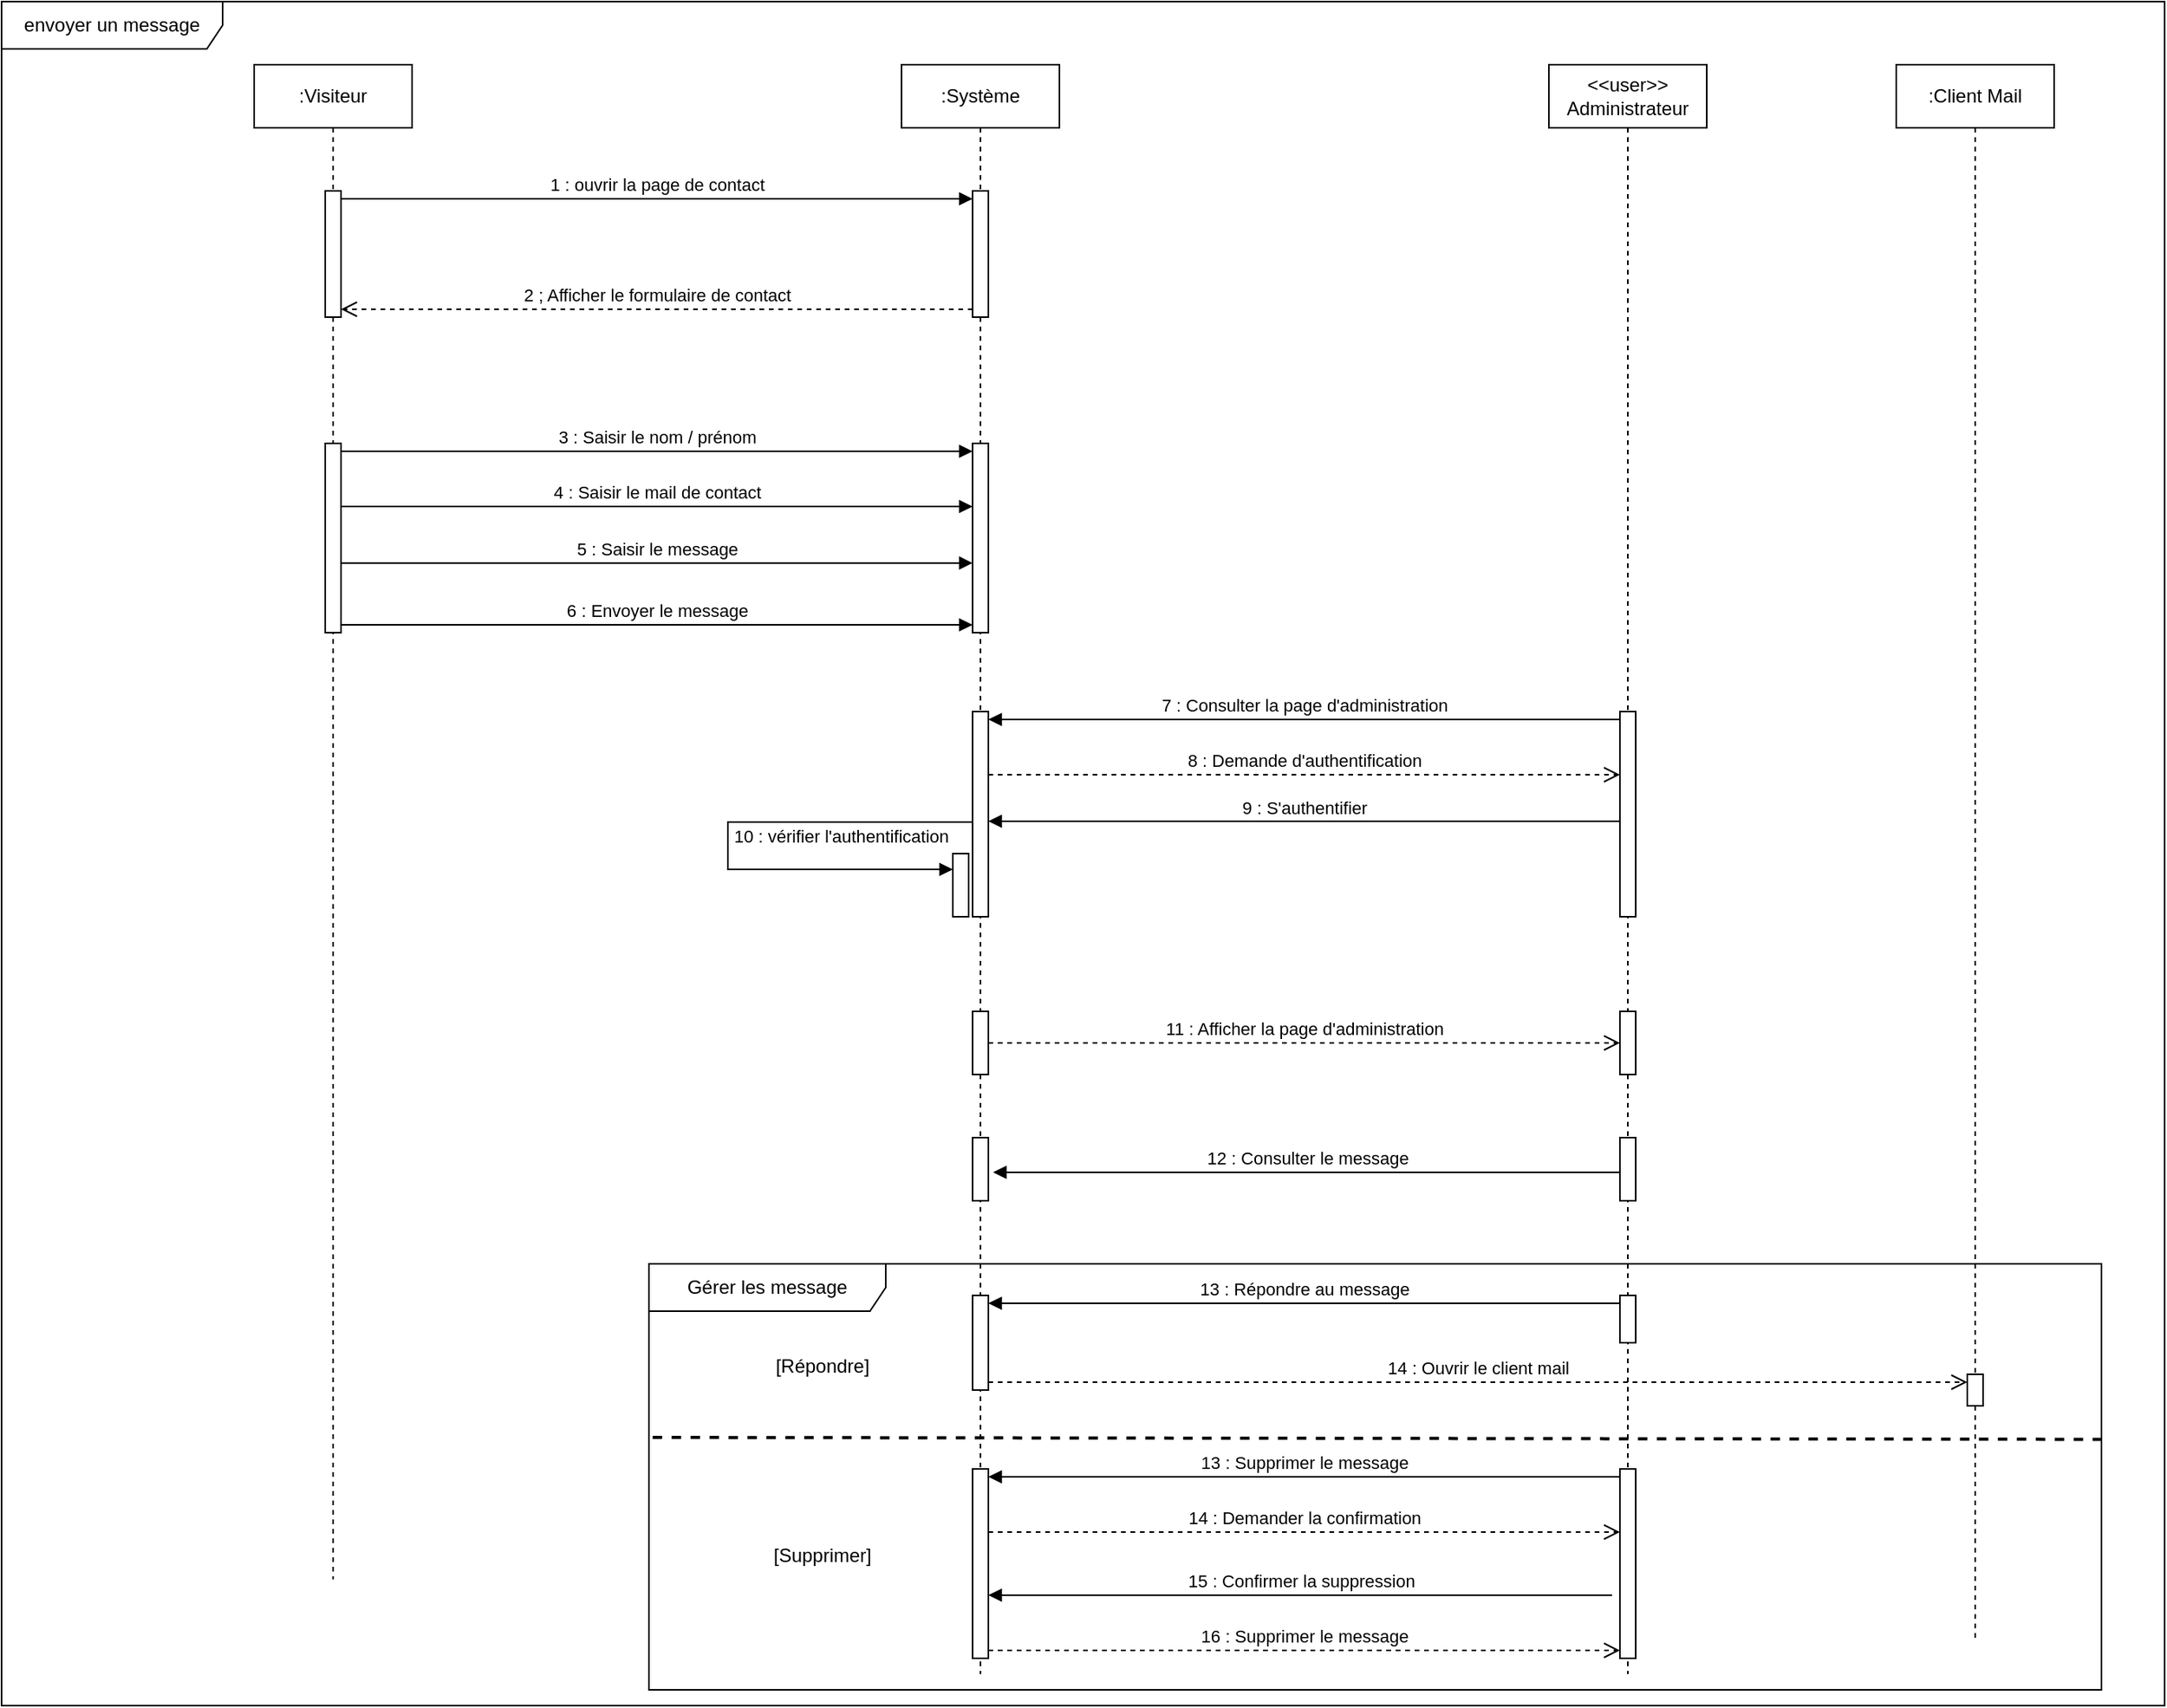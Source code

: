 <mxfile version="24.0.5" type="device" pages="3">
  <diagram name="Envoyer_un_message" id="Q7V5PPGV4zubUfvQQvJD">
    <mxGraphModel dx="1434" dy="754" grid="1" gridSize="10" guides="1" tooltips="1" connect="1" arrows="1" fold="1" page="1" pageScale="1" pageWidth="1654" pageHeight="1169" math="0" shadow="0">
      <root>
        <mxCell id="0" />
        <mxCell id="1" parent="0" />
        <mxCell id="bcNW7r9IKAMs1ADnbkxP-1" value="envoyer un message" style="shape=umlFrame;whiteSpace=wrap;html=1;pointerEvents=0;width=140;height=30;" vertex="1" parent="1">
          <mxGeometry x="40" y="40" width="1370" height="1080" as="geometry" />
        </mxCell>
        <mxCell id="GirlxjAbYeTFYGx8r_fL-1" value=":Visiteur" style="shape=umlLifeline;perimeter=lifelinePerimeter;whiteSpace=wrap;html=1;container=1;dropTarget=0;collapsible=0;recursiveResize=0;outlineConnect=0;portConstraint=eastwest;newEdgeStyle={&quot;curved&quot;:0,&quot;rounded&quot;:0};" vertex="1" parent="1">
          <mxGeometry x="200" y="80" width="100" height="960" as="geometry" />
        </mxCell>
        <mxCell id="bHhbnyo2PgUQsohjUs_U-1" value="" style="html=1;points=[[0,0,0,0,5],[0,1,0,0,-5],[1,0,0,0,5],[1,1,0,0,-5]];perimeter=orthogonalPerimeter;outlineConnect=0;targetShapes=umlLifeline;portConstraint=eastwest;newEdgeStyle={&quot;curved&quot;:0,&quot;rounded&quot;:0};" vertex="1" parent="GirlxjAbYeTFYGx8r_fL-1">
          <mxGeometry x="45" y="80" width="10" height="80" as="geometry" />
        </mxCell>
        <mxCell id="bHhbnyo2PgUQsohjUs_U-7" value="" style="html=1;points=[[0,0,0,0,5],[0,1,0,0,-5],[1,0,0,0,5],[1,1,0,0,-5]];perimeter=orthogonalPerimeter;outlineConnect=0;targetShapes=umlLifeline;portConstraint=eastwest;newEdgeStyle={&quot;curved&quot;:0,&quot;rounded&quot;:0};" vertex="1" parent="GirlxjAbYeTFYGx8r_fL-1">
          <mxGeometry x="45" y="240" width="10" height="120" as="geometry" />
        </mxCell>
        <mxCell id="GirlxjAbYeTFYGx8r_fL-2" value=":Système" style="shape=umlLifeline;perimeter=lifelinePerimeter;whiteSpace=wrap;html=1;container=1;dropTarget=0;collapsible=0;recursiveResize=0;outlineConnect=0;portConstraint=eastwest;newEdgeStyle={&quot;curved&quot;:0,&quot;rounded&quot;:0};" vertex="1" parent="1">
          <mxGeometry x="610" y="80" width="100" height="1020" as="geometry" />
        </mxCell>
        <mxCell id="bHhbnyo2PgUQsohjUs_U-2" value="" style="html=1;points=[[0,0,0,0,5],[0,1,0,0,-5],[1,0,0,0,5],[1,1,0,0,-5]];perimeter=orthogonalPerimeter;outlineConnect=0;targetShapes=umlLifeline;portConstraint=eastwest;newEdgeStyle={&quot;curved&quot;:0,&quot;rounded&quot;:0};" vertex="1" parent="GirlxjAbYeTFYGx8r_fL-2">
          <mxGeometry x="45" y="80" width="10" height="80" as="geometry" />
        </mxCell>
        <mxCell id="bHhbnyo2PgUQsohjUs_U-8" value="" style="html=1;points=[[0,0,0,0,5],[0,1,0,0,-5],[1,0,0,0,5],[1,1,0,0,-5]];perimeter=orthogonalPerimeter;outlineConnect=0;targetShapes=umlLifeline;portConstraint=eastwest;newEdgeStyle={&quot;curved&quot;:0,&quot;rounded&quot;:0};" vertex="1" parent="GirlxjAbYeTFYGx8r_fL-2">
          <mxGeometry x="45" y="240" width="10" height="120" as="geometry" />
        </mxCell>
        <mxCell id="bHhbnyo2PgUQsohjUs_U-13" value="" style="html=1;points=[[0,0,0,0,5],[0,1,0,0,-5],[1,0,0,0,5],[1,1,0,0,-5]];perimeter=orthogonalPerimeter;outlineConnect=0;targetShapes=umlLifeline;portConstraint=eastwest;newEdgeStyle={&quot;curved&quot;:0,&quot;rounded&quot;:0};" vertex="1" parent="GirlxjAbYeTFYGx8r_fL-2">
          <mxGeometry x="45" y="410" width="10" height="130" as="geometry" />
        </mxCell>
        <mxCell id="bHhbnyo2PgUQsohjUs_U-20" value="" style="html=1;points=[[0,0,0,0,5],[0,1,0,0,-5],[1,0,0,0,5],[1,1,0,0,-5]];perimeter=orthogonalPerimeter;outlineConnect=0;targetShapes=umlLifeline;portConstraint=eastwest;newEdgeStyle={&quot;curved&quot;:0,&quot;rounded&quot;:0};" vertex="1" parent="GirlxjAbYeTFYGx8r_fL-2">
          <mxGeometry x="32.5" y="500" width="10" height="40" as="geometry" />
        </mxCell>
        <mxCell id="bHhbnyo2PgUQsohjUs_U-21" value="10 : vérifier l&#39;authentification" style="html=1;align=left;spacingLeft=2;endArrow=block;rounded=0;edgeStyle=orthogonalEdgeStyle;curved=0;rounded=0;" edge="1" target="bHhbnyo2PgUQsohjUs_U-20" parent="GirlxjAbYeTFYGx8r_fL-2" source="bHhbnyo2PgUQsohjUs_U-13">
          <mxGeometry relative="1" as="geometry">
            <mxPoint x="37.5" y="480" as="sourcePoint" />
            <Array as="points">
              <mxPoint x="-110" y="480" />
              <mxPoint x="-110" y="510" />
            </Array>
          </mxGeometry>
        </mxCell>
        <mxCell id="bHhbnyo2PgUQsohjUs_U-22" value="" style="html=1;points=[[0,0,0,0,5],[0,1,0,0,-5],[1,0,0,0,5],[1,1,0,0,-5]];perimeter=orthogonalPerimeter;outlineConnect=0;targetShapes=umlLifeline;portConstraint=eastwest;newEdgeStyle={&quot;curved&quot;:0,&quot;rounded&quot;:0};" vertex="1" parent="GirlxjAbYeTFYGx8r_fL-2">
          <mxGeometry x="45" y="600" width="10" height="40" as="geometry" />
        </mxCell>
        <mxCell id="bHhbnyo2PgUQsohjUs_U-32" value="" style="html=1;points=[[0,0,0,0,5],[0,1,0,0,-5],[1,0,0,0,5],[1,1,0,0,-5]];perimeter=orthogonalPerimeter;outlineConnect=0;targetShapes=umlLifeline;portConstraint=eastwest;newEdgeStyle={&quot;curved&quot;:0,&quot;rounded&quot;:0};" vertex="1" parent="GirlxjAbYeTFYGx8r_fL-2">
          <mxGeometry x="45" y="680" width="10" height="40" as="geometry" />
        </mxCell>
        <mxCell id="GirlxjAbYeTFYGx8r_fL-3" value="&amp;lt;&amp;lt;user&amp;gt;&amp;gt;&lt;br&gt;Administrateur" style="shape=umlLifeline;perimeter=lifelinePerimeter;whiteSpace=wrap;html=1;container=1;dropTarget=0;collapsible=0;recursiveResize=0;outlineConnect=0;portConstraint=eastwest;newEdgeStyle={&quot;curved&quot;:0,&quot;rounded&quot;:0};" vertex="1" parent="1">
          <mxGeometry x="1020" y="80" width="100" height="1020" as="geometry" />
        </mxCell>
        <mxCell id="bHhbnyo2PgUQsohjUs_U-14" value="" style="html=1;points=[[0,0,0,0,5],[0,1,0,0,-5],[1,0,0,0,5],[1,1,0,0,-5]];perimeter=orthogonalPerimeter;outlineConnect=0;targetShapes=umlLifeline;portConstraint=eastwest;newEdgeStyle={&quot;curved&quot;:0,&quot;rounded&quot;:0};" vertex="1" parent="GirlxjAbYeTFYGx8r_fL-3">
          <mxGeometry x="45" y="410" width="10" height="130" as="geometry" />
        </mxCell>
        <mxCell id="bHhbnyo2PgUQsohjUs_U-30" value="" style="html=1;points=[[0,0,0,0,5],[0,1,0,0,-5],[1,0,0,0,5],[1,1,0,0,-5]];perimeter=orthogonalPerimeter;outlineConnect=0;targetShapes=umlLifeline;portConstraint=eastwest;newEdgeStyle={&quot;curved&quot;:0,&quot;rounded&quot;:0};" vertex="1" parent="GirlxjAbYeTFYGx8r_fL-3">
          <mxGeometry x="45" y="600" width="10" height="40" as="geometry" />
        </mxCell>
        <mxCell id="bHhbnyo2PgUQsohjUs_U-33" value="" style="html=1;points=[[0,0,0,0,5],[0,1,0,0,-5],[1,0,0,0,5],[1,1,0,0,-5]];perimeter=orthogonalPerimeter;outlineConnect=0;targetShapes=umlLifeline;portConstraint=eastwest;newEdgeStyle={&quot;curved&quot;:0,&quot;rounded&quot;:0};" vertex="1" parent="GirlxjAbYeTFYGx8r_fL-3">
          <mxGeometry x="45" y="680" width="10" height="40" as="geometry" />
        </mxCell>
        <mxCell id="bHhbnyo2PgUQsohjUs_U-3" value="1 : ouvrir la page de contact" style="html=1;verticalAlign=bottom;endArrow=block;curved=0;rounded=0;entryX=0;entryY=0;entryDx=0;entryDy=5;exitX=1;exitY=0;exitDx=0;exitDy=5;exitPerimeter=0;" edge="1" target="bHhbnyo2PgUQsohjUs_U-2" parent="1" source="bHhbnyo2PgUQsohjUs_U-1">
          <mxGeometry relative="1" as="geometry">
            <mxPoint x="585" y="165" as="sourcePoint" />
          </mxGeometry>
        </mxCell>
        <mxCell id="bHhbnyo2PgUQsohjUs_U-4" value="2 ; Afficher le formulaire de contact" style="html=1;verticalAlign=bottom;endArrow=open;dashed=1;endSize=8;curved=0;rounded=0;exitX=0;exitY=1;exitDx=0;exitDy=-5;entryX=1;entryY=1;entryDx=0;entryDy=-5;entryPerimeter=0;" edge="1" source="bHhbnyo2PgUQsohjUs_U-2" parent="1" target="bHhbnyo2PgUQsohjUs_U-1">
          <mxGeometry relative="1" as="geometry">
            <mxPoint x="250" y="235" as="targetPoint" />
          </mxGeometry>
        </mxCell>
        <mxCell id="bHhbnyo2PgUQsohjUs_U-9" value="3 : Saisir le nom / prénom" style="html=1;verticalAlign=bottom;endArrow=block;curved=0;rounded=0;entryX=0;entryY=0;entryDx=0;entryDy=5;entryPerimeter=0;exitX=1;exitY=0;exitDx=0;exitDy=5;exitPerimeter=0;" edge="1" parent="1" source="bHhbnyo2PgUQsohjUs_U-7" target="bHhbnyo2PgUQsohjUs_U-8">
          <mxGeometry width="80" relative="1" as="geometry">
            <mxPoint x="370" y="350" as="sourcePoint" />
            <mxPoint x="450" y="350" as="targetPoint" />
          </mxGeometry>
        </mxCell>
        <mxCell id="bHhbnyo2PgUQsohjUs_U-10" value="4 : Saisir le mail de contact" style="html=1;verticalAlign=bottom;endArrow=block;curved=0;rounded=0;entryX=0;entryY=1;entryDx=0;entryDy=-5;entryPerimeter=0;" edge="1" parent="1" source="bHhbnyo2PgUQsohjUs_U-7">
          <mxGeometry width="80" relative="1" as="geometry">
            <mxPoint x="260" y="360" as="sourcePoint" />
            <mxPoint x="655" y="360" as="targetPoint" />
          </mxGeometry>
        </mxCell>
        <mxCell id="bHhbnyo2PgUQsohjUs_U-11" value="5 : Saisir le message" style="html=1;verticalAlign=bottom;endArrow=block;curved=0;rounded=0;exitX=0.55;exitY=0.329;exitDx=0;exitDy=0;exitPerimeter=0;" edge="1" parent="1" source="GirlxjAbYeTFYGx8r_fL-1" target="bHhbnyo2PgUQsohjUs_U-8">
          <mxGeometry width="80" relative="1" as="geometry">
            <mxPoint x="310" y="410" as="sourcePoint" />
            <mxPoint x="650" y="396" as="targetPoint" />
          </mxGeometry>
        </mxCell>
        <mxCell id="bHhbnyo2PgUQsohjUs_U-12" value="6 : Envoyer le message" style="html=1;verticalAlign=bottom;endArrow=block;curved=0;rounded=0;entryX=0;entryY=1;entryDx=0;entryDy=-5;entryPerimeter=0;exitX=1;exitY=1;exitDx=0;exitDy=-5;exitPerimeter=0;" edge="1" parent="1" source="bHhbnyo2PgUQsohjUs_U-7" target="bHhbnyo2PgUQsohjUs_U-8">
          <mxGeometry width="80" relative="1" as="geometry">
            <mxPoint x="260" y="435" as="sourcePoint" />
            <mxPoint x="430" y="440" as="targetPoint" />
          </mxGeometry>
        </mxCell>
        <mxCell id="bHhbnyo2PgUQsohjUs_U-15" value="7 : Consulter la page d&#39;administration" style="html=1;verticalAlign=bottom;endArrow=block;curved=0;rounded=0;exitX=0;exitY=0;exitDx=0;exitDy=5;exitPerimeter=0;entryX=1;entryY=0;entryDx=0;entryDy=5;entryPerimeter=0;" edge="1" parent="1" source="bHhbnyo2PgUQsohjUs_U-14" target="bHhbnyo2PgUQsohjUs_U-13">
          <mxGeometry width="80" relative="1" as="geometry">
            <mxPoint x="690" y="420" as="sourcePoint" />
            <mxPoint x="770" y="420" as="targetPoint" />
          </mxGeometry>
        </mxCell>
        <mxCell id="bHhbnyo2PgUQsohjUs_U-17" value="8 : Demande d&#39;authentification" style="html=1;verticalAlign=bottom;endArrow=open;dashed=1;endSize=8;curved=0;rounded=0;exitX=1;exitY=1;exitDx=0;exitDy=-5;exitPerimeter=0;" edge="1" parent="1">
          <mxGeometry relative="1" as="geometry">
            <mxPoint x="665" y="530" as="sourcePoint" />
            <mxPoint x="1065" y="530" as="targetPoint" />
          </mxGeometry>
        </mxCell>
        <mxCell id="bHhbnyo2PgUQsohjUs_U-19" value="9 : S&#39;authentifier" style="html=1;verticalAlign=bottom;endArrow=block;curved=0;rounded=0;exitX=0;exitY=1;exitDx=0;exitDy=-5;exitPerimeter=0;entryX=1;entryY=1;entryDx=0;entryDy=-5;entryPerimeter=0;" edge="1" parent="1">
          <mxGeometry width="80" relative="1" as="geometry">
            <mxPoint x="1065" y="559.5" as="sourcePoint" />
            <mxPoint x="665" y="559.5" as="targetPoint" />
            <Array as="points">
              <mxPoint x="950" y="559.5" />
            </Array>
          </mxGeometry>
        </mxCell>
        <mxCell id="bHhbnyo2PgUQsohjUs_U-31" value="11 : Afficher la page d&#39;administration " style="html=1;verticalAlign=bottom;endArrow=open;dashed=1;endSize=8;curved=0;rounded=0;" edge="1" parent="1" source="bHhbnyo2PgUQsohjUs_U-22" target="bHhbnyo2PgUQsohjUs_U-30">
          <mxGeometry relative="1" as="geometry">
            <mxPoint x="670" y="700" as="sourcePoint" />
            <mxPoint x="939.5" y="700" as="targetPoint" />
          </mxGeometry>
        </mxCell>
        <mxCell id="bHhbnyo2PgUQsohjUs_U-35" value="12 : Consulter le message" style="html=1;verticalAlign=bottom;endArrow=block;curved=0;rounded=0;entryX=1.3;entryY=0.55;entryDx=0;entryDy=0;entryPerimeter=0;" edge="1" parent="1" source="bHhbnyo2PgUQsohjUs_U-33" target="bHhbnyo2PgUQsohjUs_U-32">
          <mxGeometry width="80" relative="1" as="geometry">
            <mxPoint x="1075.5" y="780" as="sourcePoint" />
            <mxPoint x="670" y="780" as="targetPoint" />
          </mxGeometry>
        </mxCell>
        <mxCell id="bHhbnyo2PgUQsohjUs_U-39" value="Gérer les message" style="shape=umlFrame;whiteSpace=wrap;html=1;pointerEvents=0;width=150;height=30;" vertex="1" parent="1">
          <mxGeometry x="450" y="840" width="920" height="270" as="geometry" />
        </mxCell>
        <mxCell id="bHhbnyo2PgUQsohjUs_U-40" value="" style="endArrow=none;dashed=1;html=1;rounded=0;entryX=1.001;entryY=0.412;entryDx=0;entryDy=0;entryPerimeter=0;exitX=0.003;exitY=0.505;exitDx=0;exitDy=0;exitPerimeter=0;strokeWidth=2;" edge="1" parent="1" target="bHhbnyo2PgUQsohjUs_U-39">
          <mxGeometry width="50" height="50" relative="1" as="geometry">
            <mxPoint x="452.37" y="950" as="sourcePoint" />
            <mxPoint x="1240" y="952" as="targetPoint" />
          </mxGeometry>
        </mxCell>
        <mxCell id="bHhbnyo2PgUQsohjUs_U-41" value="[Répondre]" style="text;html=1;align=center;verticalAlign=middle;whiteSpace=wrap;rounded=0;" vertex="1" parent="1">
          <mxGeometry x="530" y="890" width="60" height="30" as="geometry" />
        </mxCell>
        <mxCell id="bHhbnyo2PgUQsohjUs_U-42" value="[Supprimer]" style="text;html=1;align=center;verticalAlign=middle;whiteSpace=wrap;rounded=0;" vertex="1" parent="1">
          <mxGeometry x="530" y="1010" width="60" height="30" as="geometry" />
        </mxCell>
        <mxCell id="bHhbnyo2PgUQsohjUs_U-43" value="" style="html=1;points=[[0,0,0,0,5],[0,1,0,0,-5],[1,0,0,0,5],[1,1,0,0,-5]];perimeter=orthogonalPerimeter;outlineConnect=0;targetShapes=umlLifeline;portConstraint=eastwest;newEdgeStyle={&quot;curved&quot;:0,&quot;rounded&quot;:0};" vertex="1" parent="1">
          <mxGeometry x="655" y="860" width="10" height="60" as="geometry" />
        </mxCell>
        <mxCell id="bHhbnyo2PgUQsohjUs_U-44" value="" style="html=1;points=[[0,0,0,0,5],[0,1,0,0,-5],[1,0,0,0,5],[1,1,0,0,-5]];perimeter=orthogonalPerimeter;outlineConnect=0;targetShapes=umlLifeline;portConstraint=eastwest;newEdgeStyle={&quot;curved&quot;:0,&quot;rounded&quot;:0};" vertex="1" parent="1">
          <mxGeometry x="1065" y="860" width="10" height="30" as="geometry" />
        </mxCell>
        <mxCell id="bHhbnyo2PgUQsohjUs_U-45" value="13 : Répondre au message" style="html=1;verticalAlign=bottom;endArrow=block;curved=0;rounded=0;entryX=1;entryY=0;entryDx=0;entryDy=5;entryPerimeter=0;exitX=0;exitY=0;exitDx=0;exitDy=5;exitPerimeter=0;" edge="1" parent="1" source="bHhbnyo2PgUQsohjUs_U-44" target="bHhbnyo2PgUQsohjUs_U-43">
          <mxGeometry width="80" relative="1" as="geometry">
            <mxPoint x="860" y="890" as="sourcePoint" />
            <mxPoint x="940" y="890" as="targetPoint" />
          </mxGeometry>
        </mxCell>
        <mxCell id="bHhbnyo2PgUQsohjUs_U-46" value="14 : Ouvrir le client mail" style="html=1;verticalAlign=bottom;endArrow=open;dashed=1;endSize=8;curved=0;rounded=0;exitX=1;exitY=1;exitDx=0;exitDy=-5;exitPerimeter=0;entryX=0;entryY=0;entryDx=0;entryDy=5;entryPerimeter=0;" edge="1" parent="1" source="bHhbnyo2PgUQsohjUs_U-43" target="bHhbnyo2PgUQsohjUs_U-48">
          <mxGeometry relative="1" as="geometry">
            <mxPoint x="780" y="910" as="sourcePoint" />
            <mxPoint x="700" y="910" as="targetPoint" />
          </mxGeometry>
        </mxCell>
        <mxCell id="bHhbnyo2PgUQsohjUs_U-47" value=":Client Mail" style="shape=umlLifeline;perimeter=lifelinePerimeter;whiteSpace=wrap;html=1;container=1;dropTarget=0;collapsible=0;recursiveResize=0;outlineConnect=0;portConstraint=eastwest;newEdgeStyle={&quot;curved&quot;:0,&quot;rounded&quot;:0};" vertex="1" parent="1">
          <mxGeometry x="1240" y="80" width="100" height="1000" as="geometry" />
        </mxCell>
        <mxCell id="bHhbnyo2PgUQsohjUs_U-48" value="" style="html=1;points=[[0,0,0,0,5],[0,1,0,0,-5],[1,0,0,0,5],[1,1,0,0,-5]];perimeter=orthogonalPerimeter;outlineConnect=0;targetShapes=umlLifeline;portConstraint=eastwest;newEdgeStyle={&quot;curved&quot;:0,&quot;rounded&quot;:0};" vertex="1" parent="bHhbnyo2PgUQsohjUs_U-47">
          <mxGeometry x="45" y="830" width="10" height="20" as="geometry" />
        </mxCell>
        <mxCell id="bHhbnyo2PgUQsohjUs_U-49" value="" style="html=1;points=[[0,0,0,0,5],[0,1,0,0,-5],[1,0,0,0,5],[1,1,0,0,-5]];perimeter=orthogonalPerimeter;outlineConnect=0;targetShapes=umlLifeline;portConstraint=eastwest;newEdgeStyle={&quot;curved&quot;:0,&quot;rounded&quot;:0};" vertex="1" parent="1">
          <mxGeometry x="655" y="970" width="10" height="120" as="geometry" />
        </mxCell>
        <mxCell id="bHhbnyo2PgUQsohjUs_U-50" value="" style="html=1;points=[[0,0,0,0,5],[0,1,0,0,-5],[1,0,0,0,5],[1,1,0,0,-5]];perimeter=orthogonalPerimeter;outlineConnect=0;targetShapes=umlLifeline;portConstraint=eastwest;newEdgeStyle={&quot;curved&quot;:0,&quot;rounded&quot;:0};" vertex="1" parent="1">
          <mxGeometry x="1065" y="970" width="10" height="120" as="geometry" />
        </mxCell>
        <mxCell id="bHhbnyo2PgUQsohjUs_U-51" value="13 : Supprimer le message" style="html=1;verticalAlign=bottom;endArrow=block;curved=0;rounded=0;exitX=0;exitY=0;exitDx=0;exitDy=5;exitPerimeter=0;entryX=1;entryY=0;entryDx=0;entryDy=5;entryPerimeter=0;" edge="1" parent="1" source="bHhbnyo2PgUQsohjUs_U-50" target="bHhbnyo2PgUQsohjUs_U-49">
          <mxGeometry width="80" relative="1" as="geometry">
            <mxPoint x="890" y="990" as="sourcePoint" />
            <mxPoint x="970" y="990" as="targetPoint" />
          </mxGeometry>
        </mxCell>
        <mxCell id="bHhbnyo2PgUQsohjUs_U-52" value="14 : Demander la confirmation" style="html=1;verticalAlign=bottom;endArrow=open;dashed=1;endSize=8;curved=0;rounded=0;" edge="1" parent="1">
          <mxGeometry relative="1" as="geometry">
            <mxPoint x="665" y="1010" as="sourcePoint" />
            <mxPoint x="1065" y="1010" as="targetPoint" />
          </mxGeometry>
        </mxCell>
        <mxCell id="bHhbnyo2PgUQsohjUs_U-54" value="15 : Confirmer la suppression" style="html=1;verticalAlign=bottom;endArrow=block;curved=0;rounded=0;" edge="1" parent="1">
          <mxGeometry width="80" relative="1" as="geometry">
            <mxPoint x="1060" y="1050" as="sourcePoint" />
            <mxPoint x="665" y="1050" as="targetPoint" />
          </mxGeometry>
        </mxCell>
        <mxCell id="bHhbnyo2PgUQsohjUs_U-55" value="16 : Supprimer le message" style="html=1;verticalAlign=bottom;endArrow=open;dashed=1;endSize=8;curved=0;rounded=0;entryX=0;entryY=1;entryDx=0;entryDy=-5;entryPerimeter=0;exitX=1;exitY=1;exitDx=0;exitDy=-5;exitPerimeter=0;" edge="1" parent="1" source="bHhbnyo2PgUQsohjUs_U-49" target="bHhbnyo2PgUQsohjUs_U-50">
          <mxGeometry relative="1" as="geometry">
            <mxPoint x="780" y="1070" as="sourcePoint" />
            <mxPoint x="700" y="1070" as="targetPoint" />
          </mxGeometry>
        </mxCell>
      </root>
    </mxGraphModel>
  </diagram>
  <diagram id="JpGKfwRZy8KmENcqNCSP" name="Enregistrer_un_utilisateur">
    <mxGraphModel dx="1195" dy="628" grid="1" gridSize="10" guides="1" tooltips="1" connect="1" arrows="1" fold="1" page="1" pageScale="1" pageWidth="1654" pageHeight="1169" math="0" shadow="0">
      <root>
        <mxCell id="0" />
        <mxCell id="1" parent="0" />
        <mxCell id="wSkuftrIv6MiIdhFg09n-1" value="Enregistrer un utilisateur" style="shape=umlFrame;whiteSpace=wrap;html=1;pointerEvents=0;width=180;height=30;" vertex="1" parent="1">
          <mxGeometry x="40" y="40" width="1320" height="1400" as="geometry" />
        </mxCell>
        <mxCell id="NfetONeqZyoQNDuPrWpZ-2" value=":Système" style="shape=umlLifeline;perimeter=lifelinePerimeter;whiteSpace=wrap;html=1;container=1;dropTarget=0;collapsible=0;recursiveResize=0;outlineConnect=0;portConstraint=eastwest;newEdgeStyle={&quot;curved&quot;:0,&quot;rounded&quot;:0};" vertex="1" parent="1">
          <mxGeometry x="560" y="80" width="100" height="1350" as="geometry" />
        </mxCell>
        <mxCell id="LqxBuNo71LGIw8iE6HU6-2" value="" style="html=1;points=[[0,0,0,0,5],[0,1,0,0,-5],[1,0,0,0,5],[1,1,0,0,-5]];perimeter=orthogonalPerimeter;outlineConnect=0;targetShapes=umlLifeline;portConstraint=eastwest;newEdgeStyle={&quot;curved&quot;:0,&quot;rounded&quot;:0};" vertex="1" parent="NfetONeqZyoQNDuPrWpZ-2">
          <mxGeometry x="45" y="360" width="10" height="80" as="geometry" />
        </mxCell>
        <mxCell id="klGj2z-SOSi6MAVJteNE-14" value="" style="html=1;points=[[0,0,0,0,5],[0,1,0,0,-5],[1,0,0,0,5],[1,1,0,0,-5]];perimeter=orthogonalPerimeter;outlineConnect=0;targetShapes=umlLifeline;portConstraint=eastwest;newEdgeStyle={&quot;curved&quot;:0,&quot;rounded&quot;:0};" vertex="1" parent="NfetONeqZyoQNDuPrWpZ-2">
          <mxGeometry x="45" y="510" width="10" height="120" as="geometry" />
        </mxCell>
        <mxCell id="4vBWcSk-RQ1MQMRne0kU-1" value="" style="html=1;points=[[0,0,0,0,5],[0,1,0,0,-5],[1,0,0,0,5],[1,1,0,0,-5]];perimeter=orthogonalPerimeter;outlineConnect=0;targetShapes=umlLifeline;portConstraint=eastwest;newEdgeStyle={&quot;curved&quot;:0,&quot;rounded&quot;:0};" vertex="1" parent="NfetONeqZyoQNDuPrWpZ-2">
          <mxGeometry x="45" y="250" width="10" height="40" as="geometry" />
        </mxCell>
        <mxCell id="kyNId4v1fQCbADLEvYbt-1" value="" style="html=1;points=[[0,0,0,0,5],[0,1,0,0,-5],[1,0,0,0,5],[1,1,0,0,-5]];perimeter=orthogonalPerimeter;outlineConnect=0;targetShapes=umlLifeline;portConstraint=eastwest;newEdgeStyle={&quot;curved&quot;:0,&quot;rounded&quot;:0};" vertex="1" parent="NfetONeqZyoQNDuPrWpZ-2">
          <mxGeometry x="45" y="680" width="10" height="40" as="geometry" />
        </mxCell>
        <mxCell id="NfetONeqZyoQNDuPrWpZ-3" value="&amp;lt;&amp;lt;user&amp;gt;&amp;gt;&lt;br&gt;Super_Administrateur" style="shape=umlLifeline;perimeter=lifelinePerimeter;whiteSpace=wrap;html=1;container=1;dropTarget=0;collapsible=0;recursiveResize=0;outlineConnect=0;portConstraint=eastwest;newEdgeStyle={&quot;curved&quot;:0,&quot;rounded&quot;:0};" vertex="1" parent="1">
          <mxGeometry x="920" y="80" width="130" height="1350" as="geometry" />
        </mxCell>
        <mxCell id="Csb2sAObcZ7yoe0NHRyS-4" value="" style="html=1;points=[[0,0,0,0,5],[0,1,0,0,-5],[1,0,0,0,5],[1,1,0,0,-5]];perimeter=orthogonalPerimeter;outlineConnect=0;targetShapes=umlLifeline;portConstraint=eastwest;newEdgeStyle={&quot;curved&quot;:0,&quot;rounded&quot;:0};" vertex="1" parent="NfetONeqZyoQNDuPrWpZ-3">
          <mxGeometry x="60" y="80" width="10" height="130" as="geometry" />
        </mxCell>
        <mxCell id="Csb2sAObcZ7yoe0NHRyS-1" value="" style="html=1;points=[[0,0,0,0,5],[0,1,0,0,-5],[1,0,0,0,5],[1,1,0,0,-5]];perimeter=orthogonalPerimeter;outlineConnect=0;targetShapes=umlLifeline;portConstraint=eastwest;newEdgeStyle={&quot;curved&quot;:0,&quot;rounded&quot;:0};" vertex="1" parent="NfetONeqZyoQNDuPrWpZ-3">
          <mxGeometry x="-315" y="80" width="10" height="130" as="geometry" />
        </mxCell>
        <mxCell id="Csb2sAObcZ7yoe0NHRyS-2" value="" style="html=1;points=[[0,0,0,0,5],[0,1,0,0,-5],[1,0,0,0,5],[1,1,0,0,-5]];perimeter=orthogonalPerimeter;outlineConnect=0;targetShapes=umlLifeline;portConstraint=eastwest;newEdgeStyle={&quot;curved&quot;:0,&quot;rounded&quot;:0};" vertex="1" parent="NfetONeqZyoQNDuPrWpZ-3">
          <mxGeometry x="-327.5" y="170" width="10" height="40" as="geometry" />
        </mxCell>
        <mxCell id="Csb2sAObcZ7yoe0NHRyS-3" value="4 : vérifier l&#39;authentification" style="html=1;align=left;spacingLeft=2;endArrow=block;rounded=0;edgeStyle=orthogonalEdgeStyle;curved=0;rounded=0;" edge="1" parent="NfetONeqZyoQNDuPrWpZ-3" source="Csb2sAObcZ7yoe0NHRyS-1" target="Csb2sAObcZ7yoe0NHRyS-2">
          <mxGeometry relative="1" as="geometry">
            <mxPoint x="-322.5" y="150" as="sourcePoint" />
            <Array as="points">
              <mxPoint x="-470" y="150" />
              <mxPoint x="-470" y="180" />
            </Array>
          </mxGeometry>
        </mxCell>
        <mxCell id="Csb2sAObcZ7yoe0NHRyS-5" value="1 : Consulter la page d&#39;administration" style="html=1;verticalAlign=bottom;endArrow=block;curved=0;rounded=0;exitX=0;exitY=0;exitDx=0;exitDy=5;exitPerimeter=0;entryX=1;entryY=0;entryDx=0;entryDy=5;entryPerimeter=0;" edge="1" parent="NfetONeqZyoQNDuPrWpZ-3" source="Csb2sAObcZ7yoe0NHRyS-4" target="Csb2sAObcZ7yoe0NHRyS-1">
          <mxGeometry width="80" relative="1" as="geometry">
            <mxPoint x="-280" y="10" as="sourcePoint" />
            <mxPoint x="-200" y="10" as="targetPoint" />
          </mxGeometry>
        </mxCell>
        <mxCell id="Csb2sAObcZ7yoe0NHRyS-6" value="2 : Demande d&#39;authentification" style="html=1;verticalAlign=bottom;endArrow=open;dashed=1;endSize=8;curved=0;rounded=0;exitX=1;exitY=1;exitDx=0;exitDy=-5;exitPerimeter=0;" edge="1" parent="NfetONeqZyoQNDuPrWpZ-3" target="Csb2sAObcZ7yoe0NHRyS-4">
          <mxGeometry relative="1" as="geometry">
            <mxPoint x="-305" y="120" as="sourcePoint" />
            <mxPoint y="120" as="targetPoint" />
          </mxGeometry>
        </mxCell>
        <mxCell id="Csb2sAObcZ7yoe0NHRyS-7" value="3 : S&#39;authentifier" style="html=1;verticalAlign=bottom;endArrow=block;curved=0;rounded=0;entryX=1;entryY=1;entryDx=0;entryDy=-5;entryPerimeter=0;" edge="1" parent="NfetONeqZyoQNDuPrWpZ-3" source="Csb2sAObcZ7yoe0NHRyS-4">
          <mxGeometry width="80" relative="1" as="geometry">
            <mxPoint y="150" as="sourcePoint" />
            <mxPoint x="-305" y="149.5" as="targetPoint" />
            <Array as="points">
              <mxPoint x="-20" y="149.5" />
            </Array>
          </mxGeometry>
        </mxCell>
        <mxCell id="O7_lcjHhFDVB--2QjvZz-10" value="" style="html=1;points=[[0,0,0,0,5],[0,1,0,0,-5],[1,0,0,0,5],[1,1,0,0,-5]];perimeter=orthogonalPerimeter;outlineConnect=0;targetShapes=umlLifeline;portConstraint=eastwest;newEdgeStyle={&quot;curved&quot;:0,&quot;rounded&quot;:0};" vertex="1" parent="NfetONeqZyoQNDuPrWpZ-3">
          <mxGeometry x="-315" y="1030" width="10" height="140" as="geometry" />
        </mxCell>
        <mxCell id="O7_lcjHhFDVB--2QjvZz-11" value="" style="html=1;points=[[0,0,0,0,5],[0,1,0,0,-5],[1,0,0,0,5],[1,1,0,0,-5]];perimeter=orthogonalPerimeter;outlineConnect=0;targetShapes=umlLifeline;portConstraint=eastwest;newEdgeStyle={&quot;curved&quot;:0,&quot;rounded&quot;:0};" vertex="1" parent="NfetONeqZyoQNDuPrWpZ-3">
          <mxGeometry x="60" y="1030" width="10" height="140" as="geometry" />
        </mxCell>
        <mxCell id="O7_lcjHhFDVB--2QjvZz-12" value="13 : Supprimer le message" style="html=1;verticalAlign=bottom;endArrow=block;curved=0;rounded=0;exitX=0;exitY=0;exitDx=0;exitDy=5;exitPerimeter=0;entryX=1;entryY=0;entryDx=0;entryDy=5;entryPerimeter=0;" edge="1" parent="NfetONeqZyoQNDuPrWpZ-3" source="O7_lcjHhFDVB--2QjvZz-11" target="O7_lcjHhFDVB--2QjvZz-10">
          <mxGeometry width="80" relative="1" as="geometry">
            <mxPoint x="-80" y="1050" as="sourcePoint" />
            <mxPoint y="1050" as="targetPoint" />
          </mxGeometry>
        </mxCell>
        <mxCell id="O7_lcjHhFDVB--2QjvZz-13" value="14 : Demander la confirmation" style="html=1;verticalAlign=bottom;endArrow=open;dashed=1;endSize=8;curved=0;rounded=0;entryX=0;entryY=0.333;entryDx=0;entryDy=0;entryPerimeter=0;" edge="1" parent="NfetONeqZyoQNDuPrWpZ-3" source="O7_lcjHhFDVB--2QjvZz-10">
          <mxGeometry relative="1" as="geometry">
            <mxPoint x="-305" y="1063.38" as="sourcePoint" />
            <mxPoint x="60" y="1070" as="targetPoint" />
          </mxGeometry>
        </mxCell>
        <mxCell id="O7_lcjHhFDVB--2QjvZz-14" value="15 : Confirmer la suppression" style="html=1;verticalAlign=bottom;endArrow=block;curved=0;rounded=0;" edge="1" parent="NfetONeqZyoQNDuPrWpZ-3" source="O7_lcjHhFDVB--2QjvZz-11">
          <mxGeometry width="80" relative="1" as="geometry">
            <mxPoint x="20" y="1110" as="sourcePoint" />
            <mxPoint x="-305" y="1110" as="targetPoint" />
          </mxGeometry>
        </mxCell>
        <mxCell id="O7_lcjHhFDVB--2QjvZz-15" value="16 : Supprimer le message" style="html=1;verticalAlign=bottom;endArrow=open;dashed=1;endSize=8;curved=0;rounded=0;entryX=0;entryY=1;entryDx=0;entryDy=-5;entryPerimeter=0;exitX=1;exitY=1;exitDx=0;exitDy=-5;exitPerimeter=0;" edge="1" parent="NfetONeqZyoQNDuPrWpZ-3" source="O7_lcjHhFDVB--2QjvZz-10" target="O7_lcjHhFDVB--2QjvZz-11">
          <mxGeometry relative="1" as="geometry">
            <mxPoint x="-190" y="1130" as="sourcePoint" />
            <mxPoint x="-270" y="1130" as="targetPoint" />
          </mxGeometry>
        </mxCell>
        <mxCell id="NfetONeqZyoQNDuPrWpZ-4" value=":Visiteur&lt;div&gt;&lt;br&gt;&lt;/div&gt;" style="shape=umlLifeline;perimeter=lifelinePerimeter;whiteSpace=wrap;html=1;container=1;dropTarget=0;collapsible=0;recursiveResize=0;outlineConnect=0;portConstraint=eastwest;newEdgeStyle={&quot;curved&quot;:0,&quot;rounded&quot;:0};" vertex="1" parent="1">
          <mxGeometry x="340" y="80" width="130" height="1350" as="geometry" />
        </mxCell>
        <mxCell id="LqxBuNo71LGIw8iE6HU6-1" value="" style="html=1;points=[[0,0,0,0,5],[0,1,0,0,-5],[1,0,0,0,5],[1,1,0,0,-5]];perimeter=orthogonalPerimeter;outlineConnect=0;targetShapes=umlLifeline;portConstraint=eastwest;newEdgeStyle={&quot;curved&quot;:0,&quot;rounded&quot;:0};" vertex="1" parent="NfetONeqZyoQNDuPrWpZ-4">
          <mxGeometry x="60" y="360" width="10" height="80" as="geometry" />
        </mxCell>
        <mxCell id="klGj2z-SOSi6MAVJteNE-13" value="" style="html=1;points=[[0,0,0,0,5],[0,1,0,0,-5],[1,0,0,0,5],[1,1,0,0,-5]];perimeter=orthogonalPerimeter;outlineConnect=0;targetShapes=umlLifeline;portConstraint=eastwest;newEdgeStyle={&quot;curved&quot;:0,&quot;rounded&quot;:0};" vertex="1" parent="NfetONeqZyoQNDuPrWpZ-4">
          <mxGeometry x="60" y="510" width="10" height="120" as="geometry" />
        </mxCell>
        <mxCell id="LqxBuNo71LGIw8iE6HU6-3" value="6 : ouvrir le formulaire de demande" style="html=1;verticalAlign=bottom;endArrow=block;curved=0;rounded=0;entryX=0;entryY=0;entryDx=0;entryDy=5;exitX=1;exitY=0;exitDx=0;exitDy=5;exitPerimeter=0;" edge="1" parent="1" source="LqxBuNo71LGIw8iE6HU6-1" target="LqxBuNo71LGIw8iE6HU6-2">
          <mxGeometry relative="1" as="geometry">
            <mxPoint x="535" y="445" as="sourcePoint" />
          </mxGeometry>
        </mxCell>
        <mxCell id="LqxBuNo71LGIw8iE6HU6-4" value="&amp;nbsp;7 : Afficher le formulaire de demande" style="html=1;verticalAlign=bottom;endArrow=open;dashed=1;endSize=8;curved=0;rounded=0;exitX=0;exitY=1;exitDx=0;exitDy=-5;entryX=1;entryY=1;entryDx=0;entryDy=-5;entryPerimeter=0;" edge="1" parent="1" source="LqxBuNo71LGIw8iE6HU6-2" target="LqxBuNo71LGIw8iE6HU6-1">
          <mxGeometry relative="1" as="geometry">
            <mxPoint x="200" y="515" as="targetPoint" />
          </mxGeometry>
        </mxCell>
        <mxCell id="klGj2z-SOSi6MAVJteNE-15" value="8 : Saisir le nom / prénom" style="html=1;verticalAlign=bottom;endArrow=block;curved=0;rounded=0;entryX=0;entryY=0;entryDx=0;entryDy=5;entryPerimeter=0;exitX=1;exitY=0;exitDx=0;exitDy=5;exitPerimeter=0;" edge="1" parent="1" source="klGj2z-SOSi6MAVJteNE-13" target="klGj2z-SOSi6MAVJteNE-14">
          <mxGeometry width="80" relative="1" as="geometry">
            <mxPoint x="267.5" y="620" as="sourcePoint" />
            <mxPoint x="347.5" y="620" as="targetPoint" />
          </mxGeometry>
        </mxCell>
        <mxCell id="klGj2z-SOSi6MAVJteNE-16" value="9 : Saisir le mail de contact" style="html=1;verticalAlign=bottom;endArrow=block;curved=0;rounded=0;" edge="1" parent="1" source="klGj2z-SOSi6MAVJteNE-13" target="klGj2z-SOSi6MAVJteNE-14">
          <mxGeometry width="80" relative="1" as="geometry">
            <mxPoint x="380" y="630" as="sourcePoint" />
            <mxPoint x="600" y="630" as="targetPoint" />
            <Array as="points">
              <mxPoint x="540" y="640" />
            </Array>
          </mxGeometry>
        </mxCell>
        <mxCell id="klGj2z-SOSi6MAVJteNE-17" value="10 : Saisir le message" style="html=1;verticalAlign=bottom;endArrow=block;curved=0;rounded=0;" edge="1" parent="1" source="klGj2z-SOSi6MAVJteNE-13">
          <mxGeometry x="-0.03" width="80" relative="1" as="geometry">
            <mxPoint x="380" y="670" as="sourcePoint" />
            <mxPoint x="605" y="670" as="targetPoint" />
            <mxPoint as="offset" />
          </mxGeometry>
        </mxCell>
        <mxCell id="klGj2z-SOSi6MAVJteNE-18" value="11 : Envoyer la demande" style="html=1;verticalAlign=bottom;endArrow=block;curved=0;rounded=0;entryX=0;entryY=1;entryDx=0;entryDy=-5;entryPerimeter=0;exitX=1;exitY=1;exitDx=0;exitDy=-5;exitPerimeter=0;" edge="1" parent="1" source="klGj2z-SOSi6MAVJteNE-13" target="klGj2z-SOSi6MAVJteNE-14">
          <mxGeometry width="80" relative="1" as="geometry">
            <mxPoint x="157.5" y="705" as="sourcePoint" />
            <mxPoint x="327.5" y="710" as="targetPoint" />
          </mxGeometry>
        </mxCell>
        <mxCell id="4vBWcSk-RQ1MQMRne0kU-2" value="" style="html=1;points=[[0,0,0,0,5],[0,1,0,0,-5],[1,0,0,0,5],[1,1,0,0,-5]];perimeter=orthogonalPerimeter;outlineConnect=0;targetShapes=umlLifeline;portConstraint=eastwest;newEdgeStyle={&quot;curved&quot;:0,&quot;rounded&quot;:0};" vertex="1" parent="1">
          <mxGeometry x="980" y="340" width="10" height="40" as="geometry" />
        </mxCell>
        <mxCell id="4vBWcSk-RQ1MQMRne0kU-3" value="5 : Afficher la page d&#39;administration " style="html=1;verticalAlign=bottom;endArrow=open;dashed=1;endSize=8;curved=0;rounded=0;" edge="1" parent="1" source="4vBWcSk-RQ1MQMRne0kU-1" target="4vBWcSk-RQ1MQMRne0kU-2">
          <mxGeometry relative="1" as="geometry">
            <mxPoint x="585" y="360" as="sourcePoint" />
            <mxPoint x="854.5" y="360" as="targetPoint" />
          </mxGeometry>
        </mxCell>
        <mxCell id="kyNId4v1fQCbADLEvYbt-2" value="" style="html=1;points=[[0,0,0,0,5],[0,1,0,0,-5],[1,0,0,0,5],[1,1,0,0,-5]];perimeter=orthogonalPerimeter;outlineConnect=0;targetShapes=umlLifeline;portConstraint=eastwest;newEdgeStyle={&quot;curved&quot;:0,&quot;rounded&quot;:0};" vertex="1" parent="1">
          <mxGeometry x="980" y="760" width="10" height="40" as="geometry" />
        </mxCell>
        <mxCell id="kyNId4v1fQCbADLEvYbt-3" value="12 : Consulter la demande" style="html=1;verticalAlign=bottom;endArrow=block;curved=0;rounded=0;entryX=1.3;entryY=0.55;entryDx=0;entryDy=0;entryPerimeter=0;" edge="1" parent="1" source="kyNId4v1fQCbADLEvYbt-2" target="kyNId4v1fQCbADLEvYbt-1">
          <mxGeometry width="80" relative="1" as="geometry">
            <mxPoint x="990.5" y="780" as="sourcePoint" />
            <mxPoint x="585" y="780" as="targetPoint" />
          </mxGeometry>
        </mxCell>
        <mxCell id="O7_lcjHhFDVB--2QjvZz-1" value="Traiter la demande" style="shape=umlFrame;whiteSpace=wrap;html=1;pointerEvents=0;width=150;height=30;" vertex="1" parent="1">
          <mxGeometry x="440" y="860" width="900" height="530" as="geometry" />
        </mxCell>
        <mxCell id="O7_lcjHhFDVB--2QjvZz-2" value="" style="endArrow=none;dashed=1;html=1;rounded=0;entryX=0.998;entryY=0.375;entryDx=0;entryDy=0;entryPerimeter=0;exitX=0.001;exitY=0.372;exitDx=0;exitDy=0;exitPerimeter=0;strokeWidth=2;" edge="1" parent="1">
          <mxGeometry width="50" height="50" relative="1" as="geometry">
            <mxPoint x="442.7" y="1060" as="sourcePoint" />
            <mxPoint x="1340.0" y="1061.23" as="targetPoint" />
          </mxGeometry>
        </mxCell>
        <mxCell id="O7_lcjHhFDVB--2QjvZz-3" value="[Accepter la demande]" style="text;html=1;align=center;verticalAlign=middle;whiteSpace=wrap;rounded=0;" vertex="1" parent="1">
          <mxGeometry x="455" y="940" width="130" height="30" as="geometry" />
        </mxCell>
        <mxCell id="O7_lcjHhFDVB--2QjvZz-4" value="[Refuser la demande]" style="text;html=1;align=center;verticalAlign=middle;whiteSpace=wrap;rounded=0;" vertex="1" parent="1">
          <mxGeometry x="455" y="1110" width="140" height="30" as="geometry" />
        </mxCell>
        <mxCell id="O7_lcjHhFDVB--2QjvZz-5" value="" style="html=1;points=[[0,0,0,0,5],[0,1,0,0,-5],[1,0,0,0,5],[1,1,0,0,-5]];perimeter=orthogonalPerimeter;outlineConnect=0;targetShapes=umlLifeline;portConstraint=eastwest;newEdgeStyle={&quot;curved&quot;:0,&quot;rounded&quot;:0};" vertex="1" parent="1">
          <mxGeometry x="605" y="880" width="10" height="60" as="geometry" />
        </mxCell>
        <mxCell id="O7_lcjHhFDVB--2QjvZz-6" value="" style="html=1;points=[[0,0,0,0,5],[0,1,0,0,-5],[1,0,0,0,5],[1,1,0,0,-5]];perimeter=orthogonalPerimeter;outlineConnect=0;targetShapes=umlLifeline;portConstraint=eastwest;newEdgeStyle={&quot;curved&quot;:0,&quot;rounded&quot;:0};" vertex="1" parent="1">
          <mxGeometry x="980" y="880" width="10" height="30" as="geometry" />
        </mxCell>
        <mxCell id="O7_lcjHhFDVB--2QjvZz-7" value="13 : Valider la demande" style="html=1;verticalAlign=bottom;endArrow=block;curved=0;rounded=0;entryX=1;entryY=0;entryDx=0;entryDy=5;entryPerimeter=0;exitX=0;exitY=0;exitDx=0;exitDy=5;exitPerimeter=0;" edge="1" parent="1" source="O7_lcjHhFDVB--2QjvZz-6" target="O7_lcjHhFDVB--2QjvZz-5">
          <mxGeometry width="80" relative="1" as="geometry">
            <mxPoint x="850" y="910" as="sourcePoint" />
            <mxPoint x="930" y="910" as="targetPoint" />
          </mxGeometry>
        </mxCell>
        <mxCell id="O7_lcjHhFDVB--2QjvZz-8" value="14 : Créer le compte utilisateur" style="html=1;verticalAlign=bottom;endArrow=open;dashed=1;endSize=8;curved=0;rounded=0;exitX=1;exitY=1;exitDx=0;exitDy=-5;exitPerimeter=0;entryX=0;entryY=0;entryDx=0;entryDy=5;entryPerimeter=0;" edge="1" parent="1" source="O7_lcjHhFDVB--2QjvZz-5" target="O7_lcjHhFDVB--2QjvZz-9">
          <mxGeometry relative="1" as="geometry">
            <mxPoint x="770" y="930" as="sourcePoint" />
            <mxPoint x="690" y="930" as="targetPoint" />
          </mxGeometry>
        </mxCell>
        <mxCell id="O7_lcjHhFDVB--2QjvZz-9" value="" style="html=1;points=[[0,0,0,0,5],[0,1,0,0,-5],[1,0,0,0,5],[1,1,0,0,-5]];perimeter=orthogonalPerimeter;outlineConnect=0;targetShapes=umlLifeline;portConstraint=eastwest;newEdgeStyle={&quot;curved&quot;:0,&quot;rounded&quot;:0};" vertex="1" parent="1">
          <mxGeometry x="980" y="930" width="10" height="20" as="geometry" />
        </mxCell>
        <mxCell id="T1T9QCIia-dUYa-SMAkG-1" value=":Client Mail" style="shape=umlLifeline;perimeter=lifelinePerimeter;whiteSpace=wrap;html=1;container=1;dropTarget=0;collapsible=0;recursiveResize=0;outlineConnect=0;portConstraint=eastwest;newEdgeStyle={&quot;curved&quot;:0,&quot;rounded&quot;:0};" vertex="1" parent="1">
          <mxGeometry x="1240" y="80" width="100" height="1350" as="geometry" />
        </mxCell>
        <mxCell id="OhfSze-3WFJWIYSyLMzP-5" value="" style="html=1;points=[[0,0,0,0,5],[0,1,0,0,-5],[1,0,0,0,5],[1,1,0,0,-5]];perimeter=orthogonalPerimeter;outlineConnect=0;targetShapes=umlLifeline;portConstraint=eastwest;newEdgeStyle={&quot;curved&quot;:0,&quot;rounded&quot;:0};" vertex="1" parent="T1T9QCIia-dUYa-SMAkG-1">
          <mxGeometry x="45" y="930" width="10" height="20" as="geometry" />
        </mxCell>
        <mxCell id="OhfSze-3WFJWIYSyLMzP-12" value="" style="html=1;points=[[0,0,0,0,5],[0,1,0,0,-5],[1,0,0,0,5],[1,1,0,0,-5]];perimeter=orthogonalPerimeter;outlineConnect=0;targetShapes=umlLifeline;portConstraint=eastwest;newEdgeStyle={&quot;curved&quot;:0,&quot;rounded&quot;:0};" vertex="1" parent="T1T9QCIia-dUYa-SMAkG-1">
          <mxGeometry x="45" y="1260" width="10" height="20" as="geometry" />
        </mxCell>
        <mxCell id="OhfSze-3WFJWIYSyLMzP-1" value="" style="html=1;points=[[0,0,0,0,5],[0,1,0,0,-5],[1,0,0,0,5],[1,1,0,0,-5]];perimeter=orthogonalPerimeter;outlineConnect=0;targetShapes=umlLifeline;portConstraint=eastwest;newEdgeStyle={&quot;curved&quot;:0,&quot;rounded&quot;:0};" vertex="1" parent="1">
          <mxGeometry x="605" y="960" width="10" height="60" as="geometry" />
        </mxCell>
        <mxCell id="OhfSze-3WFJWIYSyLMzP-2" value="" style="html=1;points=[[0,0,0,0,5],[0,1,0,0,-5],[1,0,0,0,5],[1,1,0,0,-5]];perimeter=orthogonalPerimeter;outlineConnect=0;targetShapes=umlLifeline;portConstraint=eastwest;newEdgeStyle={&quot;curved&quot;:0,&quot;rounded&quot;:0};" vertex="1" parent="1">
          <mxGeometry x="980" y="960" width="10" height="30" as="geometry" />
        </mxCell>
        <mxCell id="OhfSze-3WFJWIYSyLMzP-3" value="15 : Répondre au message" style="html=1;verticalAlign=bottom;endArrow=block;curved=0;rounded=0;entryX=1;entryY=0;entryDx=0;entryDy=5;entryPerimeter=0;exitX=0;exitY=0;exitDx=0;exitDy=5;exitPerimeter=0;" edge="1" parent="1" source="OhfSze-3WFJWIYSyLMzP-2" target="OhfSze-3WFJWIYSyLMzP-1">
          <mxGeometry width="80" relative="1" as="geometry">
            <mxPoint x="810" y="990" as="sourcePoint" />
            <mxPoint x="890" y="990" as="targetPoint" />
          </mxGeometry>
        </mxCell>
        <mxCell id="OhfSze-3WFJWIYSyLMzP-4" value="16 : Ouvrir le client mail" style="html=1;verticalAlign=bottom;endArrow=open;dashed=1;endSize=8;curved=0;rounded=0;exitX=1;exitY=1;exitDx=0;exitDy=-5;exitPerimeter=0;entryX=0;entryY=0;entryDx=0;entryDy=5;entryPerimeter=0;" edge="1" parent="1" source="OhfSze-3WFJWIYSyLMzP-1" target="OhfSze-3WFJWIYSyLMzP-5">
          <mxGeometry x="-0.478" relative="1" as="geometry">
            <mxPoint x="730" y="1010" as="sourcePoint" />
            <mxPoint x="650" y="1010" as="targetPoint" />
            <mxPoint as="offset" />
          </mxGeometry>
        </mxCell>
        <mxCell id="OhfSze-3WFJWIYSyLMzP-8" value="" style="html=1;points=[[0,0,0,0,5],[0,1,0,0,-5],[1,0,0,0,5],[1,1,0,0,-5]];perimeter=orthogonalPerimeter;outlineConnect=0;targetShapes=umlLifeline;portConstraint=eastwest;newEdgeStyle={&quot;curved&quot;:0,&quot;rounded&quot;:0};" vertex="1" parent="1">
          <mxGeometry x="605" y="1290" width="10" height="60" as="geometry" />
        </mxCell>
        <mxCell id="OhfSze-3WFJWIYSyLMzP-9" value="" style="html=1;points=[[0,0,0,0,5],[0,1,0,0,-5],[1,0,0,0,5],[1,1,0,0,-5]];perimeter=orthogonalPerimeter;outlineConnect=0;targetShapes=umlLifeline;portConstraint=eastwest;newEdgeStyle={&quot;curved&quot;:0,&quot;rounded&quot;:0};" vertex="1" parent="1">
          <mxGeometry x="980" y="1290" width="10" height="30" as="geometry" />
        </mxCell>
        <mxCell id="OhfSze-3WFJWIYSyLMzP-10" value="17 : Répondre au message" style="html=1;verticalAlign=bottom;endArrow=block;curved=0;rounded=0;entryX=1;entryY=0;entryDx=0;entryDy=5;entryPerimeter=0;exitX=0;exitY=0;exitDx=0;exitDy=5;exitPerimeter=0;" edge="1" parent="1" source="OhfSze-3WFJWIYSyLMzP-9" target="OhfSze-3WFJWIYSyLMzP-8">
          <mxGeometry width="80" relative="1" as="geometry">
            <mxPoint x="810" y="1320" as="sourcePoint" />
            <mxPoint x="890" y="1320" as="targetPoint" />
          </mxGeometry>
        </mxCell>
        <mxCell id="OhfSze-3WFJWIYSyLMzP-11" value="18 : Ouvrir le client mail" style="html=1;verticalAlign=bottom;endArrow=open;dashed=1;endSize=8;curved=0;rounded=0;exitX=1;exitY=1;exitDx=0;exitDy=-5;exitPerimeter=0;entryX=0;entryY=0;entryDx=0;entryDy=5;entryPerimeter=0;" edge="1" parent="1" source="OhfSze-3WFJWIYSyLMzP-8" target="OhfSze-3WFJWIYSyLMzP-12">
          <mxGeometry x="-0.448" relative="1" as="geometry">
            <mxPoint x="730" y="1340" as="sourcePoint" />
            <mxPoint x="650" y="1340" as="targetPoint" />
            <mxPoint as="offset" />
          </mxGeometry>
        </mxCell>
      </root>
    </mxGraphModel>
  </diagram>
  <diagram id="D8Aj0_4Ik65W1igCUXPN" name="Saisir_publier_un_commentaire">
    <mxGraphModel dx="1195" dy="628" grid="1" gridSize="10" guides="1" tooltips="1" connect="1" arrows="1" fold="1" page="1" pageScale="1" pageWidth="1654" pageHeight="1169" math="0" shadow="0">
      <root>
        <mxCell id="0" />
        <mxCell id="1" parent="0" />
        <mxCell id="sBkTOEw9ggUGnP5kCAuv-1" value="Saisir et publier un commentaire" style="shape=umlFrame;whiteSpace=wrap;html=1;pointerEvents=0;width=240;height=30;" vertex="1" parent="1">
          <mxGeometry x="40" y="40" width="1240" height="1240" as="geometry" />
        </mxCell>
        <mxCell id="h_1e4TBfC0kXYHWqgsat-1" value="Visiteur" style="shape=umlLifeline;perimeter=lifelinePerimeter;whiteSpace=wrap;html=1;container=1;dropTarget=0;collapsible=0;recursiveResize=0;outlineConnect=0;portConstraint=eastwest;newEdgeStyle={&quot;curved&quot;:0,&quot;rounded&quot;:0};" vertex="1" parent="1">
          <mxGeometry x="320" y="80" width="100" height="1190" as="geometry" />
        </mxCell>
        <mxCell id="k2-OiTLBkMoIeKtdCeIE-1" value="" style="html=1;points=[[0,0,0,0,5],[0,1,0,0,-5],[1,0,0,0,5],[1,1,0,0,-5]];perimeter=orthogonalPerimeter;outlineConnect=0;targetShapes=umlLifeline;portConstraint=eastwest;newEdgeStyle={&quot;curved&quot;:0,&quot;rounded&quot;:0};" vertex="1" parent="h_1e4TBfC0kXYHWqgsat-1">
          <mxGeometry x="45" y="80" width="10" height="80" as="geometry" />
        </mxCell>
        <mxCell id="w1-S7zDZL7DWDUciGp_0-1" value="" style="html=1;points=[[0,0,0,0,5],[0,1,0,0,-5],[1,0,0,0,5],[1,1,0,0,-5]];perimeter=orthogonalPerimeter;outlineConnect=0;targetShapes=umlLifeline;portConstraint=eastwest;newEdgeStyle={&quot;curved&quot;:0,&quot;rounded&quot;:0};" vertex="1" parent="h_1e4TBfC0kXYHWqgsat-1">
          <mxGeometry x="45" y="200" width="10" height="120" as="geometry" />
        </mxCell>
        <mxCell id="h_1e4TBfC0kXYHWqgsat-2" value=":Système" style="shape=umlLifeline;perimeter=lifelinePerimeter;whiteSpace=wrap;html=1;container=1;dropTarget=0;collapsible=0;recursiveResize=0;outlineConnect=0;portConstraint=eastwest;newEdgeStyle={&quot;curved&quot;:0,&quot;rounded&quot;:0};" vertex="1" parent="1">
          <mxGeometry x="600" y="80" width="100" height="1190" as="geometry" />
        </mxCell>
        <mxCell id="k2-OiTLBkMoIeKtdCeIE-2" value="" style="html=1;points=[[0,0,0,0,5],[0,1,0,0,-5],[1,0,0,0,5],[1,1,0,0,-5]];perimeter=orthogonalPerimeter;outlineConnect=0;targetShapes=umlLifeline;portConstraint=eastwest;newEdgeStyle={&quot;curved&quot;:0,&quot;rounded&quot;:0};" vertex="1" parent="h_1e4TBfC0kXYHWqgsat-2">
          <mxGeometry x="45" y="80" width="10" height="80" as="geometry" />
        </mxCell>
        <mxCell id="w1-S7zDZL7DWDUciGp_0-2" value="" style="html=1;points=[[0,0,0,0,5],[0,1,0,0,-5],[1,0,0,0,5],[1,1,0,0,-5]];perimeter=orthogonalPerimeter;outlineConnect=0;targetShapes=umlLifeline;portConstraint=eastwest;newEdgeStyle={&quot;curved&quot;:0,&quot;rounded&quot;:0};" vertex="1" parent="h_1e4TBfC0kXYHWqgsat-2">
          <mxGeometry x="45" y="200" width="10" height="120" as="geometry" />
        </mxCell>
        <mxCell id="x3jpixoBtso5Cc4Ef9LN-1" value="" style="html=1;points=[[0,0,0,0,5],[0,1,0,0,-5],[1,0,0,0,5],[1,1,0,0,-5]];perimeter=orthogonalPerimeter;outlineConnect=0;targetShapes=umlLifeline;portConstraint=eastwest;newEdgeStyle={&quot;curved&quot;:0,&quot;rounded&quot;:0};" vertex="1" parent="h_1e4TBfC0kXYHWqgsat-2">
          <mxGeometry x="45.0" y="360" width="10" height="130" as="geometry" />
        </mxCell>
        <mxCell id="x3jpixoBtso5Cc4Ef9LN-2" value="" style="html=1;points=[[0,0,0,0,5],[0,1,0,0,-5],[1,0,0,0,5],[1,1,0,0,-5]];perimeter=orthogonalPerimeter;outlineConnect=0;targetShapes=umlLifeline;portConstraint=eastwest;newEdgeStyle={&quot;curved&quot;:0,&quot;rounded&quot;:0};" vertex="1" parent="h_1e4TBfC0kXYHWqgsat-2">
          <mxGeometry x="35.0" y="450" width="10" height="40" as="geometry" />
        </mxCell>
        <mxCell id="x3jpixoBtso5Cc4Ef9LN-3" value="10 : vérifier l&#39;authentification" style="html=1;align=left;spacingLeft=2;endArrow=block;rounded=0;edgeStyle=orthogonalEdgeStyle;curved=0;rounded=0;" edge="1" parent="h_1e4TBfC0kXYHWqgsat-2" source="x3jpixoBtso5Cc4Ef9LN-1" target="x3jpixoBtso5Cc4Ef9LN-2">
          <mxGeometry relative="1" as="geometry">
            <mxPoint x="-12.56" y="430" as="sourcePoint" />
            <Array as="points">
              <mxPoint x="-160.06" y="430" />
              <mxPoint x="-160.06" y="460" />
            </Array>
          </mxGeometry>
        </mxCell>
        <mxCell id="x3jpixoBtso5Cc4Ef9LN-4" value="" style="html=1;points=[[0,0,0,0,5],[0,1,0,0,-5],[1,0,0,0,5],[1,1,0,0,-5]];perimeter=orthogonalPerimeter;outlineConnect=0;targetShapes=umlLifeline;portConstraint=eastwest;newEdgeStyle={&quot;curved&quot;:0,&quot;rounded&quot;:0};" vertex="1" parent="h_1e4TBfC0kXYHWqgsat-2">
          <mxGeometry x="45.0" y="550" width="10" height="40" as="geometry" />
        </mxCell>
        <mxCell id="x3jpixoBtso5Cc4Ef9LN-5" value="" style="html=1;points=[[0,0,0,0,5],[0,1,0,0,-5],[1,0,0,0,5],[1,1,0,0,-5]];perimeter=orthogonalPerimeter;outlineConnect=0;targetShapes=umlLifeline;portConstraint=eastwest;newEdgeStyle={&quot;curved&quot;:0,&quot;rounded&quot;:0};" vertex="1" parent="h_1e4TBfC0kXYHWqgsat-2">
          <mxGeometry x="45.0" y="630" width="10" height="40" as="geometry" />
        </mxCell>
        <mxCell id="h_1e4TBfC0kXYHWqgsat-3" value="&amp;lt;&amp;lt;user&amp;gt;&amp;gt;&lt;br&gt;Administrateur" style="shape=umlLifeline;perimeter=lifelinePerimeter;whiteSpace=wrap;html=1;container=1;dropTarget=0;collapsible=0;recursiveResize=0;outlineConnect=0;portConstraint=eastwest;newEdgeStyle={&quot;curved&quot;:0,&quot;rounded&quot;:0};" vertex="1" parent="1">
          <mxGeometry x="960" y="80" width="100" height="1190" as="geometry" />
        </mxCell>
        <mxCell id="x3jpixoBtso5Cc4Ef9LN-6" value="" style="html=1;points=[[0,0,0,0,5],[0,1,0,0,-5],[1,0,0,0,5],[1,1,0,0,-5]];perimeter=orthogonalPerimeter;outlineConnect=0;targetShapes=umlLifeline;portConstraint=eastwest;newEdgeStyle={&quot;curved&quot;:0,&quot;rounded&quot;:0};" vertex="1" parent="h_1e4TBfC0kXYHWqgsat-3">
          <mxGeometry x="44.94" y="360" width="10" height="130" as="geometry" />
        </mxCell>
        <mxCell id="x3jpixoBtso5Cc4Ef9LN-7" value="" style="html=1;points=[[0,0,0,0,5],[0,1,0,0,-5],[1,0,0,0,5],[1,1,0,0,-5]];perimeter=orthogonalPerimeter;outlineConnect=0;targetShapes=umlLifeline;portConstraint=eastwest;newEdgeStyle={&quot;curved&quot;:0,&quot;rounded&quot;:0};" vertex="1" parent="h_1e4TBfC0kXYHWqgsat-3">
          <mxGeometry x="44.94" y="550" width="10" height="40" as="geometry" />
        </mxCell>
        <mxCell id="x3jpixoBtso5Cc4Ef9LN-8" value="" style="html=1;points=[[0,0,0,0,5],[0,1,0,0,-5],[1,0,0,0,5],[1,1,0,0,-5]];perimeter=orthogonalPerimeter;outlineConnect=0;targetShapes=umlLifeline;portConstraint=eastwest;newEdgeStyle={&quot;curved&quot;:0,&quot;rounded&quot;:0};" vertex="1" parent="h_1e4TBfC0kXYHWqgsat-3">
          <mxGeometry x="44.94" y="630" width="10" height="40" as="geometry" />
        </mxCell>
        <mxCell id="x3jpixoBtso5Cc4Ef9LN-10" value="8 : Demande d&#39;authentification" style="html=1;verticalAlign=bottom;endArrow=open;dashed=1;endSize=8;curved=0;rounded=0;" edge="1" parent="h_1e4TBfC0kXYHWqgsat-3" source="x3jpixoBtso5Cc4Ef9LN-1">
          <mxGeometry relative="1" as="geometry">
            <mxPoint x="-355.06" y="400" as="sourcePoint" />
            <mxPoint x="44.94" y="400" as="targetPoint" />
          </mxGeometry>
        </mxCell>
        <mxCell id="x3jpixoBtso5Cc4Ef9LN-11" value="9 : S&#39;authentifier" style="html=1;verticalAlign=bottom;endArrow=block;curved=0;rounded=0;exitX=0;exitY=1;exitDx=0;exitDy=-5;exitPerimeter=0;entryX=0.5;entryY=0.538;entryDx=0;entryDy=0;entryPerimeter=0;" edge="1" parent="h_1e4TBfC0kXYHWqgsat-3" target="x3jpixoBtso5Cc4Ef9LN-1">
          <mxGeometry width="80" relative="1" as="geometry">
            <mxPoint x="44.94" y="429.5" as="sourcePoint" />
            <mxPoint x="-300" y="430" as="targetPoint" />
            <Array as="points">
              <mxPoint x="-70.06" y="429.5" />
            </Array>
          </mxGeometry>
        </mxCell>
        <mxCell id="KktWkr9wCJq6x6uFG-sO-2" value="" style="html=1;points=[[0,0,0,0,5],[0,1,0,0,-5],[1,0,0,0,5],[1,1,0,0,-5]];perimeter=orthogonalPerimeter;outlineConnect=0;targetShapes=umlLifeline;portConstraint=eastwest;newEdgeStyle={&quot;curved&quot;:0,&quot;rounded&quot;:0};" vertex="1" parent="h_1e4TBfC0kXYHWqgsat-3">
          <mxGeometry x="45" y="960" width="10" height="140" as="geometry" />
        </mxCell>
        <mxCell id="k2-OiTLBkMoIeKtdCeIE-3" value="1 : Créer un commentaire" style="html=1;verticalAlign=bottom;endArrow=block;curved=0;rounded=0;entryX=0;entryY=0;entryDx=0;entryDy=5;exitX=1;exitY=0;exitDx=0;exitDy=5;exitPerimeter=0;" edge="1" parent="1" source="k2-OiTLBkMoIeKtdCeIE-1" target="k2-OiTLBkMoIeKtdCeIE-2">
          <mxGeometry relative="1" as="geometry">
            <mxPoint x="580" y="165" as="sourcePoint" />
          </mxGeometry>
        </mxCell>
        <mxCell id="k2-OiTLBkMoIeKtdCeIE-4" value="2 ; Afficher le formulaire du commentaire" style="html=1;verticalAlign=bottom;endArrow=open;dashed=1;endSize=8;curved=0;rounded=0;exitX=0;exitY=1;exitDx=0;exitDy=-5;entryX=1;entryY=1;entryDx=0;entryDy=-5;entryPerimeter=0;" edge="1" parent="1" source="k2-OiTLBkMoIeKtdCeIE-2" target="k2-OiTLBkMoIeKtdCeIE-1">
          <mxGeometry relative="1" as="geometry">
            <mxPoint x="245" y="235" as="targetPoint" />
          </mxGeometry>
        </mxCell>
        <mxCell id="w1-S7zDZL7DWDUciGp_0-3" value="3 : Saisir le nom / prénom" style="html=1;verticalAlign=bottom;endArrow=block;curved=0;rounded=0;entryX=0;entryY=0;entryDx=0;entryDy=5;entryPerimeter=0;exitX=1;exitY=0;exitDx=0;exitDy=5;exitPerimeter=0;" edge="1" parent="1" source="w1-S7zDZL7DWDUciGp_0-1" target="w1-S7zDZL7DWDUciGp_0-2">
          <mxGeometry width="80" relative="1" as="geometry">
            <mxPoint x="360" y="310" as="sourcePoint" />
            <mxPoint x="440" y="310" as="targetPoint" />
          </mxGeometry>
        </mxCell>
        <mxCell id="w1-S7zDZL7DWDUciGp_0-6" value="6 : soumettre un commentaire" style="html=1;verticalAlign=bottom;endArrow=block;curved=0;rounded=0;entryX=0;entryY=1;entryDx=0;entryDy=-5;entryPerimeter=0;exitX=1;exitY=1;exitDx=0;exitDy=-5;exitPerimeter=0;" edge="1" parent="1" source="w1-S7zDZL7DWDUciGp_0-1" target="w1-S7zDZL7DWDUciGp_0-2">
          <mxGeometry width="80" relative="1" as="geometry">
            <mxPoint x="250" y="395" as="sourcePoint" />
            <mxPoint x="420" y="400" as="targetPoint" />
          </mxGeometry>
        </mxCell>
        <mxCell id="w1-S7zDZL7DWDUciGp_0-5" value="5 : Saisir le commentaire" style="html=1;verticalAlign=bottom;endArrow=block;curved=0;rounded=0;" edge="1" parent="1" source="w1-S7zDZL7DWDUciGp_0-1">
          <mxGeometry width="80" relative="1" as="geometry">
            <mxPoint x="380" y="340" as="sourcePoint" />
            <mxPoint x="645" y="339.5" as="targetPoint" />
          </mxGeometry>
        </mxCell>
        <mxCell id="x3jpixoBtso5Cc4Ef9LN-9" value="7 : Consulter la page d&#39;administration" style="html=1;verticalAlign=bottom;endArrow=block;curved=0;rounded=0;exitX=0;exitY=0;exitDx=0;exitDy=5;exitPerimeter=0;entryX=1;entryY=0;entryDx=0;entryDy=5;entryPerimeter=0;" edge="1" parent="1" source="x3jpixoBtso5Cc4Ef9LN-6" target="x3jpixoBtso5Cc4Ef9LN-1">
          <mxGeometry width="80" relative="1" as="geometry">
            <mxPoint x="629.94" y="370" as="sourcePoint" />
            <mxPoint x="709.94" y="370" as="targetPoint" />
          </mxGeometry>
        </mxCell>
        <mxCell id="x3jpixoBtso5Cc4Ef9LN-12" value="11 : Afficher la page de gestion des commentaires " style="html=1;verticalAlign=bottom;endArrow=open;dashed=1;endSize=8;curved=0;rounded=0;" edge="1" parent="1" source="x3jpixoBtso5Cc4Ef9LN-4" target="x3jpixoBtso5Cc4Ef9LN-7">
          <mxGeometry relative="1" as="geometry">
            <mxPoint x="609.94" y="650" as="sourcePoint" />
            <mxPoint x="879.44" y="650" as="targetPoint" />
          </mxGeometry>
        </mxCell>
        <mxCell id="x3jpixoBtso5Cc4Ef9LN-13" value="12 : Consulter le commentaire" style="html=1;verticalAlign=bottom;endArrow=block;curved=0;rounded=0;entryX=1.3;entryY=0.55;entryDx=0;entryDy=0;entryPerimeter=0;" edge="1" parent="1" source="x3jpixoBtso5Cc4Ef9LN-8" target="x3jpixoBtso5Cc4Ef9LN-5">
          <mxGeometry width="80" relative="1" as="geometry">
            <mxPoint x="1015.44" y="730" as="sourcePoint" />
            <mxPoint x="609.94" y="730" as="targetPoint" />
          </mxGeometry>
        </mxCell>
        <mxCell id="KktWkr9wCJq6x6uFG-sO-1" value="" style="html=1;points=[[0,0,0,0,5],[0,1,0,0,-5],[1,0,0,0,5],[1,1,0,0,-5]];perimeter=orthogonalPerimeter;outlineConnect=0;targetShapes=umlLifeline;portConstraint=eastwest;newEdgeStyle={&quot;curved&quot;:0,&quot;rounded&quot;:0};" vertex="1" parent="1">
          <mxGeometry x="645" y="1040" width="10" height="140" as="geometry" />
        </mxCell>
        <mxCell id="KktWkr9wCJq6x6uFG-sO-3" value="13 : Supprimer le commentaire" style="html=1;verticalAlign=bottom;endArrow=block;curved=0;rounded=0;exitX=0;exitY=0;exitDx=0;exitDy=5;exitPerimeter=0;entryX=1;entryY=0;entryDx=0;entryDy=5;entryPerimeter=0;" edge="1" parent="1" source="KktWkr9wCJq6x6uFG-sO-2" target="KktWkr9wCJq6x6uFG-sO-1">
          <mxGeometry width="80" relative="1" as="geometry">
            <mxPoint x="850" y="1060" as="sourcePoint" />
            <mxPoint x="930" y="1060" as="targetPoint" />
          </mxGeometry>
        </mxCell>
        <mxCell id="KktWkr9wCJq6x6uFG-sO-4" value="14 : Demander la confirmation" style="html=1;verticalAlign=bottom;endArrow=open;dashed=1;endSize=8;curved=0;rounded=0;entryX=0.5;entryY=0.286;entryDx=0;entryDy=0;entryPerimeter=0;" edge="1" parent="1" source="KktWkr9wCJq6x6uFG-sO-1" target="KktWkr9wCJq6x6uFG-sO-2">
          <mxGeometry relative="1" as="geometry">
            <mxPoint x="625" y="1073.38" as="sourcePoint" />
            <mxPoint x="990" y="1080" as="targetPoint" />
          </mxGeometry>
        </mxCell>
        <mxCell id="KktWkr9wCJq6x6uFG-sO-5" value="15 : Confirmer la suppression" style="html=1;verticalAlign=bottom;endArrow=block;curved=0;rounded=0;" edge="1" parent="1">
          <mxGeometry width="80" relative="1" as="geometry">
            <mxPoint x="1005" y="1130" as="sourcePoint" />
            <mxPoint x="655" y="1130" as="targetPoint" />
          </mxGeometry>
        </mxCell>
        <mxCell id="KktWkr9wCJq6x6uFG-sO-6" value="16 : Supprimer le commentaire" style="html=1;verticalAlign=bottom;endArrow=open;dashed=1;endSize=8;curved=0;rounded=0;entryX=0;entryY=1;entryDx=0;entryDy=-5;entryPerimeter=0;exitX=1;exitY=1;exitDx=0;exitDy=-5;exitPerimeter=0;" edge="1" parent="1" source="KktWkr9wCJq6x6uFG-sO-1" target="KktWkr9wCJq6x6uFG-sO-2">
          <mxGeometry relative="1" as="geometry">
            <mxPoint x="740" y="1140" as="sourcePoint" />
            <mxPoint x="660" y="1140" as="targetPoint" />
          </mxGeometry>
        </mxCell>
        <mxCell id="KktWkr9wCJq6x6uFG-sO-7" value="Traiter le commentaire" style="shape=umlFrame;whiteSpace=wrap;html=1;pointerEvents=0;width=150;height=30;" vertex="1" parent="1">
          <mxGeometry x="450" y="790" width="750" height="420" as="geometry" />
        </mxCell>
        <mxCell id="KktWkr9wCJq6x6uFG-sO-8" value="" style="endArrow=none;dashed=1;html=1;rounded=0;exitX=0.001;exitY=0.372;exitDx=0;exitDy=0;exitPerimeter=0;strokeWidth=2;" edge="1" parent="1">
          <mxGeometry width="50" height="50" relative="1" as="geometry">
            <mxPoint x="452.7" y="990" as="sourcePoint" />
            <mxPoint x="1200" y="990" as="targetPoint" />
          </mxGeometry>
        </mxCell>
        <mxCell id="KktWkr9wCJq6x6uFG-sO-9" value="&lt;font style=&quot;font-size: 11px;&quot;&gt;[Publier le commentaire]&lt;/font&gt;" style="text;html=1;align=center;verticalAlign=middle;whiteSpace=wrap;rounded=0;" vertex="1" parent="1">
          <mxGeometry x="490" y="840" width="130" height="30" as="geometry" />
        </mxCell>
        <mxCell id="KktWkr9wCJq6x6uFG-sO-10" value="&lt;font style=&quot;font-size: 11px;&quot;&gt;[Refuser le commentaire]&lt;/font&gt;" style="text;html=1;align=center;verticalAlign=middle;whiteSpace=wrap;rounded=0;" vertex="1" parent="1">
          <mxGeometry x="480" y="1120" width="140" height="30" as="geometry" />
        </mxCell>
        <mxCell id="KktWkr9wCJq6x6uFG-sO-11" value="" style="html=1;points=[[0,0,0,0,5],[0,1,0,0,-5],[1,0,0,0,5],[1,1,0,0,-5]];perimeter=orthogonalPerimeter;outlineConnect=0;targetShapes=umlLifeline;portConstraint=eastwest;newEdgeStyle={&quot;curved&quot;:0,&quot;rounded&quot;:0};" vertex="1" parent="1">
          <mxGeometry x="645" y="810" width="10" height="100" as="geometry" />
        </mxCell>
        <mxCell id="KktWkr9wCJq6x6uFG-sO-12" value="" style="html=1;points=[[0,0,0,0,5],[0,1,0,0,-5],[1,0,0,0,5],[1,1,0,0,-5]];perimeter=orthogonalPerimeter;outlineConnect=0;targetShapes=umlLifeline;portConstraint=eastwest;newEdgeStyle={&quot;curved&quot;:0,&quot;rounded&quot;:0};" vertex="1" parent="1">
          <mxGeometry x="1005" y="810" width="10" height="100" as="geometry" />
        </mxCell>
        <mxCell id="KktWkr9wCJq6x6uFG-sO-13" value="13 : Valider le commentaire" style="html=1;verticalAlign=bottom;endArrow=block;curved=0;rounded=0;entryX=1;entryY=0;entryDx=0;entryDy=5;entryPerimeter=0;exitX=0;exitY=0;exitDx=0;exitDy=5;exitPerimeter=0;" edge="1" parent="1" source="KktWkr9wCJq6x6uFG-sO-12" target="KktWkr9wCJq6x6uFG-sO-11">
          <mxGeometry width="80" relative="1" as="geometry">
            <mxPoint x="860" y="840" as="sourcePoint" />
            <mxPoint x="940" y="840" as="targetPoint" />
          </mxGeometry>
        </mxCell>
        <mxCell id="KktWkr9wCJq6x6uFG-sO-14" value="14 : Créer le compte utilisateur" style="html=1;verticalAlign=bottom;endArrow=open;dashed=1;endSize=8;curved=0;rounded=0;exitX=1;exitY=1;exitDx=0;exitDy=-5;exitPerimeter=0;entryX=0;entryY=1;entryDx=0;entryDy=-5;entryPerimeter=0;" edge="1" parent="1" source="KktWkr9wCJq6x6uFG-sO-11" target="KktWkr9wCJq6x6uFG-sO-12">
          <mxGeometry relative="1" as="geometry">
            <mxPoint x="780" y="860" as="sourcePoint" />
            <mxPoint x="1005" y="865" as="targetPoint" />
          </mxGeometry>
        </mxCell>
        <mxCell id="xbxIK14zJwuhyqyTTgjF-1" value="" style="html=1;points=[[0,0,0,0,5],[0,1,0,0,-5],[1,0,0,0,5],[1,1,0,0,-5]];perimeter=orthogonalPerimeter;outlineConnect=0;targetShapes=umlLifeline;portConstraint=eastwest;newEdgeStyle={&quot;curved&quot;:0,&quot;rounded&quot;:0};" vertex="1" parent="1">
          <mxGeometry x="635" y="870" width="10" height="40" as="geometry" />
        </mxCell>
        <mxCell id="xbxIK14zJwuhyqyTTgjF-2" value="&amp;nbsp;15 : Publier le commentaire" style="html=1;align=left;spacingLeft=2;endArrow=block;rounded=0;edgeStyle=orthogonalEdgeStyle;curved=0;rounded=0;exitX=0;exitY=0;exitDx=0;exitDy=5;exitPerimeter=0;" edge="1" parent="1" source="xbxIK14zJwuhyqyTTgjF-1">
          <mxGeometry relative="1" as="geometry">
            <mxPoint x="645" y="885" as="sourcePoint" />
            <Array as="points">
              <mxPoint x="490" y="875" />
              <mxPoint x="490" y="910" />
            </Array>
            <mxPoint x="635" y="910" as="targetPoint" />
          </mxGeometry>
        </mxCell>
      </root>
    </mxGraphModel>
  </diagram>
</mxfile>
